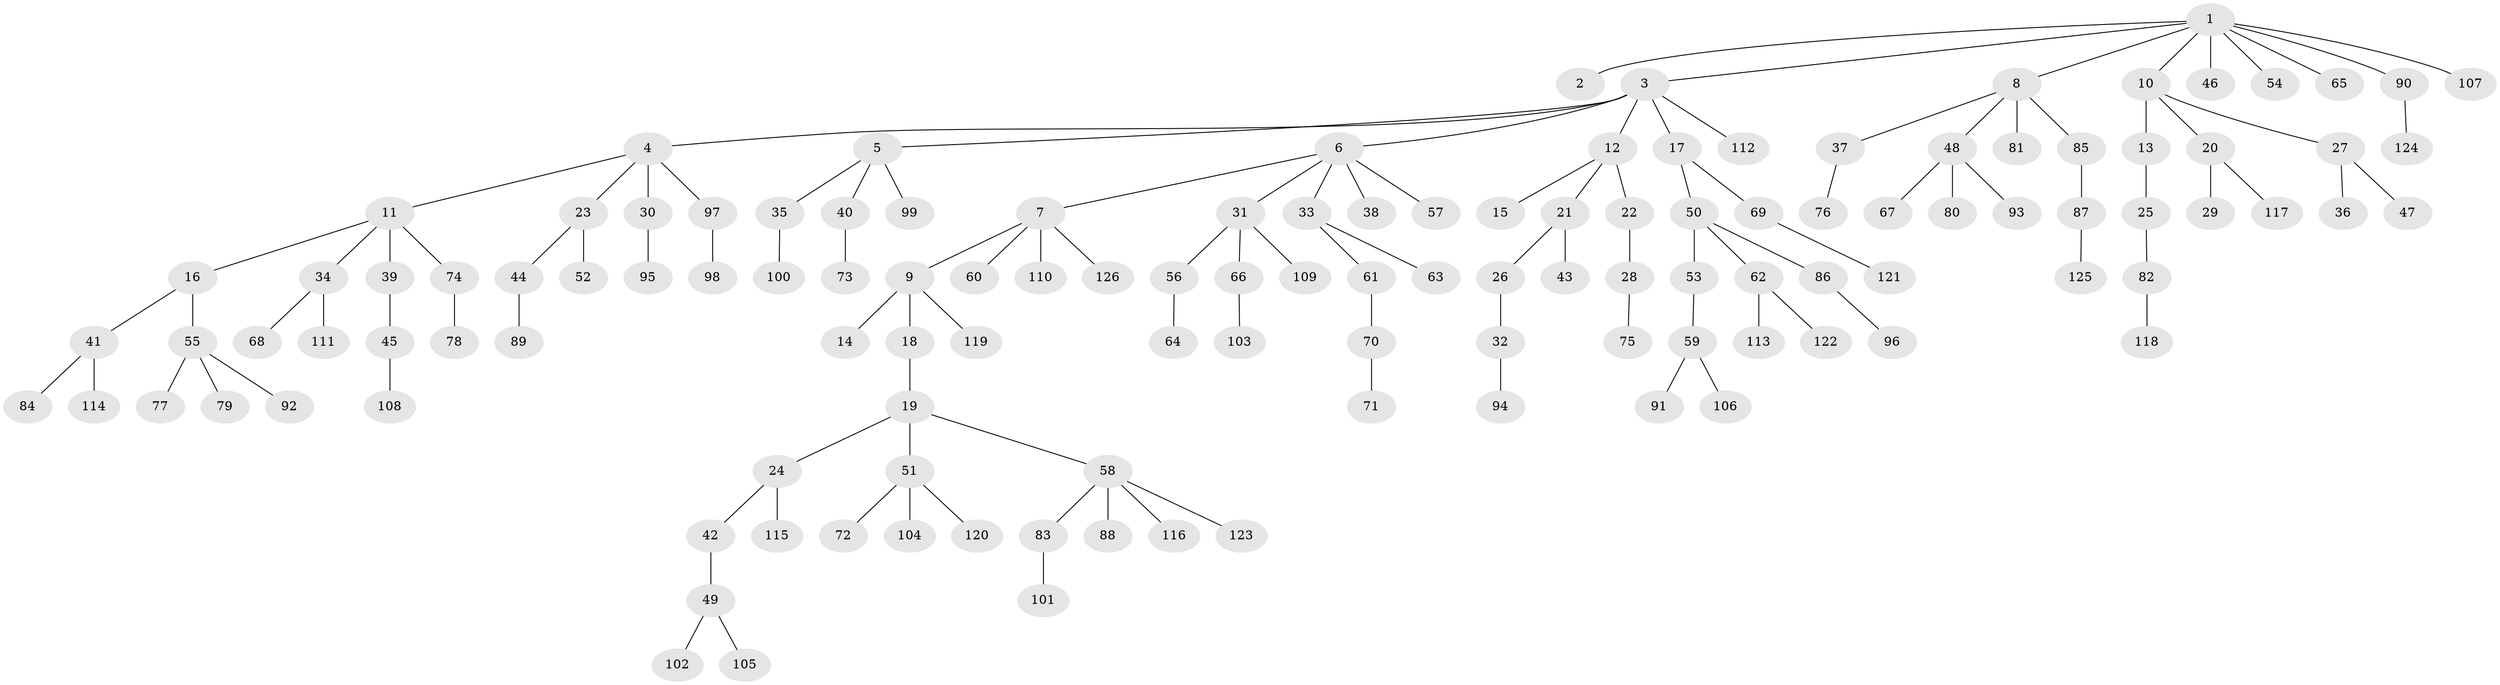 // Generated by graph-tools (version 1.1) at 2025/15/03/09/25 04:15:23]
// undirected, 126 vertices, 125 edges
graph export_dot {
graph [start="1"]
  node [color=gray90,style=filled];
  1;
  2;
  3;
  4;
  5;
  6;
  7;
  8;
  9;
  10;
  11;
  12;
  13;
  14;
  15;
  16;
  17;
  18;
  19;
  20;
  21;
  22;
  23;
  24;
  25;
  26;
  27;
  28;
  29;
  30;
  31;
  32;
  33;
  34;
  35;
  36;
  37;
  38;
  39;
  40;
  41;
  42;
  43;
  44;
  45;
  46;
  47;
  48;
  49;
  50;
  51;
  52;
  53;
  54;
  55;
  56;
  57;
  58;
  59;
  60;
  61;
  62;
  63;
  64;
  65;
  66;
  67;
  68;
  69;
  70;
  71;
  72;
  73;
  74;
  75;
  76;
  77;
  78;
  79;
  80;
  81;
  82;
  83;
  84;
  85;
  86;
  87;
  88;
  89;
  90;
  91;
  92;
  93;
  94;
  95;
  96;
  97;
  98;
  99;
  100;
  101;
  102;
  103;
  104;
  105;
  106;
  107;
  108;
  109;
  110;
  111;
  112;
  113;
  114;
  115;
  116;
  117;
  118;
  119;
  120;
  121;
  122;
  123;
  124;
  125;
  126;
  1 -- 2;
  1 -- 3;
  1 -- 8;
  1 -- 10;
  1 -- 46;
  1 -- 54;
  1 -- 65;
  1 -- 90;
  1 -- 107;
  3 -- 4;
  3 -- 5;
  3 -- 6;
  3 -- 12;
  3 -- 17;
  3 -- 112;
  4 -- 11;
  4 -- 23;
  4 -- 30;
  4 -- 97;
  5 -- 35;
  5 -- 40;
  5 -- 99;
  6 -- 7;
  6 -- 31;
  6 -- 33;
  6 -- 38;
  6 -- 57;
  7 -- 9;
  7 -- 60;
  7 -- 110;
  7 -- 126;
  8 -- 37;
  8 -- 48;
  8 -- 81;
  8 -- 85;
  9 -- 14;
  9 -- 18;
  9 -- 119;
  10 -- 13;
  10 -- 20;
  10 -- 27;
  11 -- 16;
  11 -- 34;
  11 -- 39;
  11 -- 74;
  12 -- 15;
  12 -- 21;
  12 -- 22;
  13 -- 25;
  16 -- 41;
  16 -- 55;
  17 -- 50;
  17 -- 69;
  18 -- 19;
  19 -- 24;
  19 -- 51;
  19 -- 58;
  20 -- 29;
  20 -- 117;
  21 -- 26;
  21 -- 43;
  22 -- 28;
  23 -- 44;
  23 -- 52;
  24 -- 42;
  24 -- 115;
  25 -- 82;
  26 -- 32;
  27 -- 36;
  27 -- 47;
  28 -- 75;
  30 -- 95;
  31 -- 56;
  31 -- 66;
  31 -- 109;
  32 -- 94;
  33 -- 61;
  33 -- 63;
  34 -- 68;
  34 -- 111;
  35 -- 100;
  37 -- 76;
  39 -- 45;
  40 -- 73;
  41 -- 84;
  41 -- 114;
  42 -- 49;
  44 -- 89;
  45 -- 108;
  48 -- 67;
  48 -- 80;
  48 -- 93;
  49 -- 102;
  49 -- 105;
  50 -- 53;
  50 -- 62;
  50 -- 86;
  51 -- 72;
  51 -- 104;
  51 -- 120;
  53 -- 59;
  55 -- 77;
  55 -- 79;
  55 -- 92;
  56 -- 64;
  58 -- 83;
  58 -- 88;
  58 -- 116;
  58 -- 123;
  59 -- 91;
  59 -- 106;
  61 -- 70;
  62 -- 113;
  62 -- 122;
  66 -- 103;
  69 -- 121;
  70 -- 71;
  74 -- 78;
  82 -- 118;
  83 -- 101;
  85 -- 87;
  86 -- 96;
  87 -- 125;
  90 -- 124;
  97 -- 98;
}
